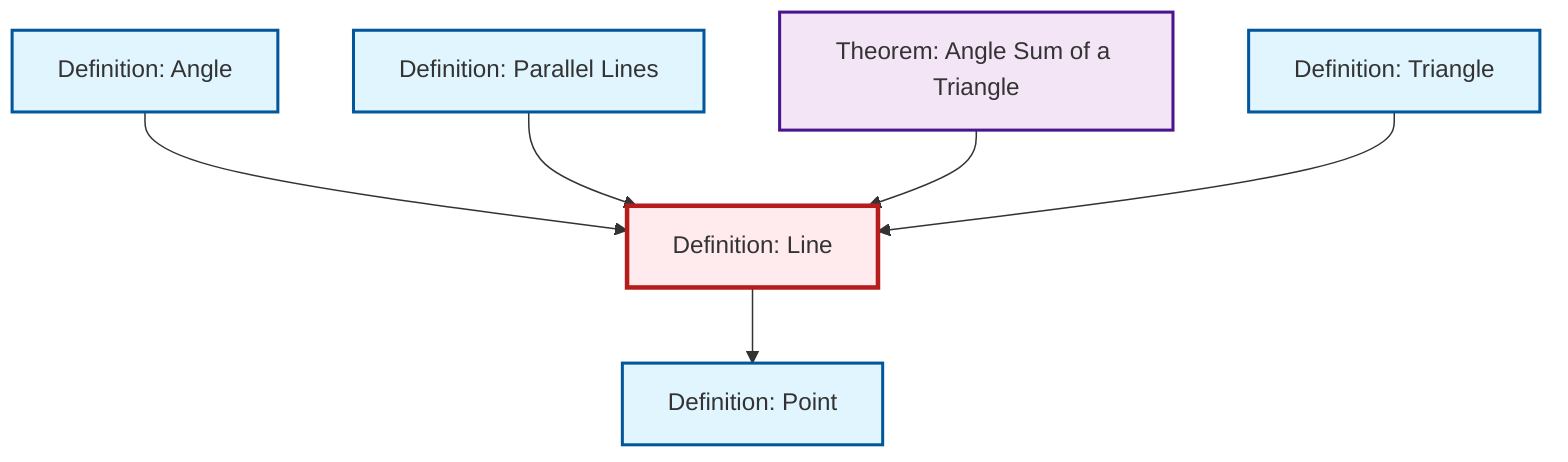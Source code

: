 graph TD
    classDef definition fill:#e1f5fe,stroke:#01579b,stroke-width:2px
    classDef theorem fill:#f3e5f5,stroke:#4a148c,stroke-width:2px
    classDef axiom fill:#fff3e0,stroke:#e65100,stroke-width:2px
    classDef example fill:#e8f5e9,stroke:#1b5e20,stroke-width:2px
    classDef current fill:#ffebee,stroke:#b71c1c,stroke-width:3px
    def-parallel["Definition: Parallel Lines"]:::definition
    def-angle["Definition: Angle"]:::definition
    def-line["Definition: Line"]:::definition
    def-point["Definition: Point"]:::definition
    thm-angle-sum-triangle["Theorem: Angle Sum of a Triangle"]:::theorem
    def-triangle["Definition: Triangle"]:::definition
    def-angle --> def-line
    def-parallel --> def-line
    thm-angle-sum-triangle --> def-line
    def-triangle --> def-line
    def-line --> def-point
    class def-line current